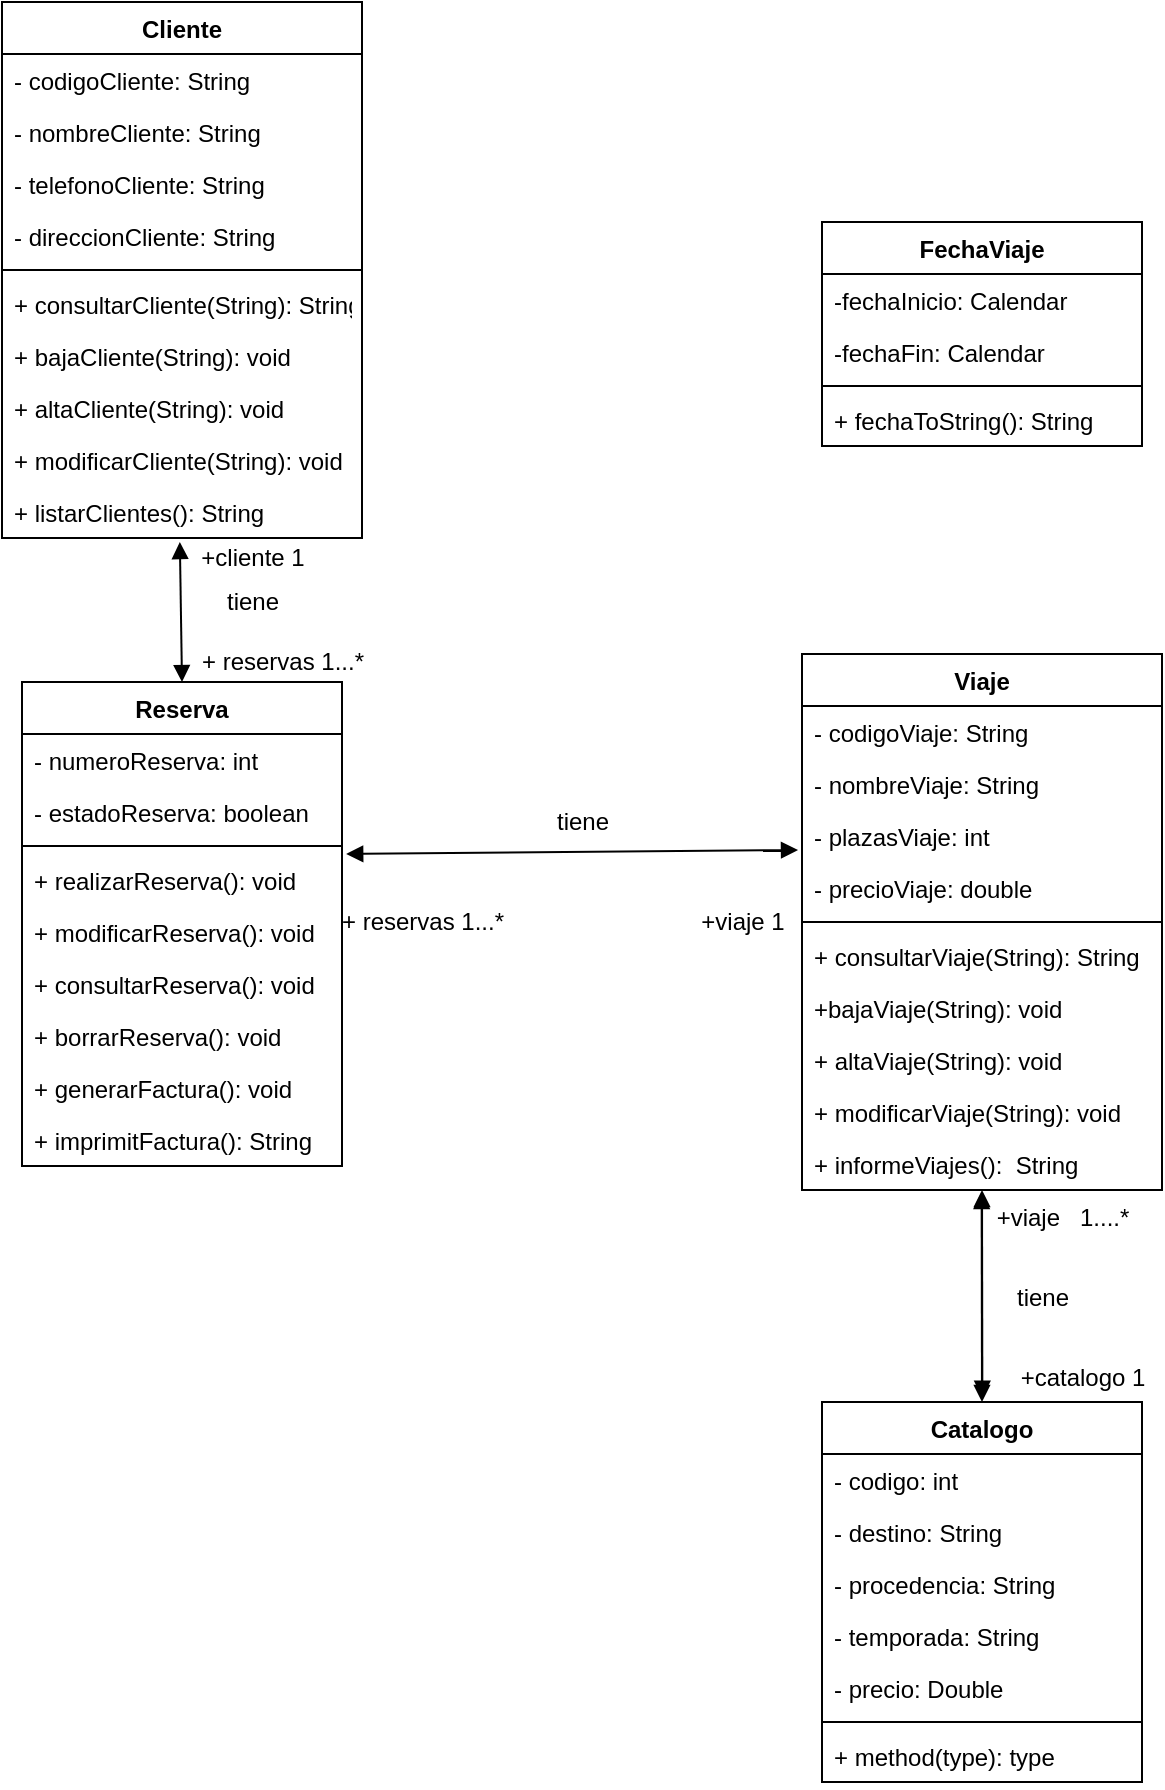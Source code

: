 <mxfile version="18.1.1" type="device"><diagram id="JUUsPmilgE-YleD3-N75" name="Page-1"><mxGraphModel dx="1574" dy="831" grid="1" gridSize="10" guides="1" tooltips="1" connect="1" arrows="1" fold="1" page="1" pageScale="1" pageWidth="827" pageHeight="1169" math="0" shadow="0"><root><mxCell id="0"/><mxCell id="1" parent="0"/><mxCell id="oj0mNHk6g7-yUygO2AWU-1" value="Cliente" style="swimlane;fontStyle=1;align=center;verticalAlign=top;childLayout=stackLayout;horizontal=1;startSize=26;horizontalStack=0;resizeParent=1;resizeParentMax=0;resizeLast=0;collapsible=1;marginBottom=0;" parent="1" vertex="1"><mxGeometry x="40" y="40" width="180" height="268" as="geometry"/></mxCell><mxCell id="oj0mNHk6g7-yUygO2AWU-2" value="- codigoCliente: String" style="text;strokeColor=none;fillColor=none;align=left;verticalAlign=top;spacingLeft=4;spacingRight=4;overflow=hidden;rotatable=0;points=[[0,0.5],[1,0.5]];portConstraint=eastwest;" parent="oj0mNHk6g7-yUygO2AWU-1" vertex="1"><mxGeometry y="26" width="180" height="26" as="geometry"/></mxCell><mxCell id="oj0mNHk6g7-yUygO2AWU-22" value="- nombreCliente: String" style="text;strokeColor=none;fillColor=none;align=left;verticalAlign=top;spacingLeft=4;spacingRight=4;overflow=hidden;rotatable=0;points=[[0,0.5],[1,0.5]];portConstraint=eastwest;" parent="oj0mNHk6g7-yUygO2AWU-1" vertex="1"><mxGeometry y="52" width="180" height="26" as="geometry"/></mxCell><mxCell id="oj0mNHk6g7-yUygO2AWU-23" value="- telefonoCliente: String" style="text;strokeColor=none;fillColor=none;align=left;verticalAlign=top;spacingLeft=4;spacingRight=4;overflow=hidden;rotatable=0;points=[[0,0.5],[1,0.5]];portConstraint=eastwest;" parent="oj0mNHk6g7-yUygO2AWU-1" vertex="1"><mxGeometry y="78" width="180" height="26" as="geometry"/></mxCell><mxCell id="oj0mNHk6g7-yUygO2AWU-24" value="- direccionCliente: String" style="text;strokeColor=none;fillColor=none;align=left;verticalAlign=top;spacingLeft=4;spacingRight=4;overflow=hidden;rotatable=0;points=[[0,0.5],[1,0.5]];portConstraint=eastwest;" parent="oj0mNHk6g7-yUygO2AWU-1" vertex="1"><mxGeometry y="104" width="180" height="26" as="geometry"/></mxCell><mxCell id="oj0mNHk6g7-yUygO2AWU-3" value="" style="line;strokeWidth=1;fillColor=none;align=left;verticalAlign=middle;spacingTop=-1;spacingLeft=3;spacingRight=3;rotatable=0;labelPosition=right;points=[];portConstraint=eastwest;" parent="oj0mNHk6g7-yUygO2AWU-1" vertex="1"><mxGeometry y="130" width="180" height="8" as="geometry"/></mxCell><mxCell id="I1hy1fW0SzO6rGjcOFN5-13" value="+ consultarCliente(String): String" style="text;strokeColor=none;fillColor=none;align=left;verticalAlign=top;spacingLeft=4;spacingRight=4;overflow=hidden;rotatable=0;points=[[0,0.5],[1,0.5]];portConstraint=eastwest;" parent="oj0mNHk6g7-yUygO2AWU-1" vertex="1"><mxGeometry y="138" width="180" height="26" as="geometry"/></mxCell><mxCell id="I1hy1fW0SzO6rGjcOFN5-14" value="+ bajaCliente(String): void" style="text;strokeColor=none;fillColor=none;align=left;verticalAlign=top;spacingLeft=4;spacingRight=4;overflow=hidden;rotatable=0;points=[[0,0.5],[1,0.5]];portConstraint=eastwest;" parent="oj0mNHk6g7-yUygO2AWU-1" vertex="1"><mxGeometry y="164" width="180" height="26" as="geometry"/></mxCell><mxCell id="I1hy1fW0SzO6rGjcOFN5-15" value="+ altaCliente(String): void" style="text;strokeColor=none;fillColor=none;align=left;verticalAlign=top;spacingLeft=4;spacingRight=4;overflow=hidden;rotatable=0;points=[[0,0.5],[1,0.5]];portConstraint=eastwest;" parent="oj0mNHk6g7-yUygO2AWU-1" vertex="1"><mxGeometry y="190" width="180" height="26" as="geometry"/></mxCell><mxCell id="I1hy1fW0SzO6rGjcOFN5-16" value="+ modificarCliente(String): void" style="text;strokeColor=none;fillColor=none;align=left;verticalAlign=top;spacingLeft=4;spacingRight=4;overflow=hidden;rotatable=0;points=[[0,0.5],[1,0.5]];portConstraint=eastwest;" parent="oj0mNHk6g7-yUygO2AWU-1" vertex="1"><mxGeometry y="216" width="180" height="26" as="geometry"/></mxCell><mxCell id="oj0mNHk6g7-yUygO2AWU-4" value="+ listarClientes(): String" style="text;strokeColor=none;fillColor=none;align=left;verticalAlign=top;spacingLeft=4;spacingRight=4;overflow=hidden;rotatable=0;points=[[0,0.5],[1,0.5]];portConstraint=eastwest;" parent="oj0mNHk6g7-yUygO2AWU-1" vertex="1"><mxGeometry y="242" width="180" height="26" as="geometry"/></mxCell><mxCell id="oj0mNHk6g7-yUygO2AWU-5" value="Viaje" style="swimlane;fontStyle=1;align=center;verticalAlign=top;childLayout=stackLayout;horizontal=1;startSize=26;horizontalStack=0;resizeParent=1;resizeParentMax=0;resizeLast=0;collapsible=1;marginBottom=0;" parent="1" vertex="1"><mxGeometry x="440" y="366" width="180" height="268" as="geometry"/></mxCell><mxCell id="oj0mNHk6g7-yUygO2AWU-25" value="- codigoViaje: String" style="text;strokeColor=none;fillColor=none;align=left;verticalAlign=top;spacingLeft=4;spacingRight=4;overflow=hidden;rotatable=0;points=[[0,0.5],[1,0.5]];portConstraint=eastwest;" parent="oj0mNHk6g7-yUygO2AWU-5" vertex="1"><mxGeometry y="26" width="180" height="26" as="geometry"/></mxCell><mxCell id="oj0mNHk6g7-yUygO2AWU-26" value="- nombreViaje: String" style="text;strokeColor=none;fillColor=none;align=left;verticalAlign=top;spacingLeft=4;spacingRight=4;overflow=hidden;rotatable=0;points=[[0,0.5],[1,0.5]];portConstraint=eastwest;" parent="oj0mNHk6g7-yUygO2AWU-5" vertex="1"><mxGeometry y="52" width="180" height="26" as="geometry"/></mxCell><mxCell id="oj0mNHk6g7-yUygO2AWU-28" value="- plazasViaje: int" style="text;strokeColor=none;fillColor=none;align=left;verticalAlign=top;spacingLeft=4;spacingRight=4;overflow=hidden;rotatable=0;points=[[0,0.5],[1,0.5]];portConstraint=eastwest;" parent="oj0mNHk6g7-yUygO2AWU-5" vertex="1"><mxGeometry y="78" width="180" height="26" as="geometry"/></mxCell><mxCell id="oj0mNHk6g7-yUygO2AWU-27" value="- precioViaje: double" style="text;strokeColor=none;fillColor=none;align=left;verticalAlign=top;spacingLeft=4;spacingRight=4;overflow=hidden;rotatable=0;points=[[0,0.5],[1,0.5]];portConstraint=eastwest;" parent="oj0mNHk6g7-yUygO2AWU-5" vertex="1"><mxGeometry y="104" width="180" height="26" as="geometry"/></mxCell><mxCell id="oj0mNHk6g7-yUygO2AWU-7" value="" style="line;strokeWidth=1;fillColor=none;align=left;verticalAlign=middle;spacingTop=-1;spacingLeft=3;spacingRight=3;rotatable=0;labelPosition=right;points=[];portConstraint=eastwest;" parent="oj0mNHk6g7-yUygO2AWU-5" vertex="1"><mxGeometry y="130" width="180" height="8" as="geometry"/></mxCell><mxCell id="oj0mNHk6g7-yUygO2AWU-8" value="+ consultarViaje(String): String" style="text;strokeColor=none;fillColor=none;align=left;verticalAlign=top;spacingLeft=4;spacingRight=4;overflow=hidden;rotatable=0;points=[[0,0.5],[1,0.5]];portConstraint=eastwest;" parent="oj0mNHk6g7-yUygO2AWU-5" vertex="1"><mxGeometry y="138" width="180" height="26" as="geometry"/></mxCell><mxCell id="I1hy1fW0SzO6rGjcOFN5-18" value="+bajaViaje(String): void" style="text;strokeColor=none;fillColor=none;align=left;verticalAlign=top;spacingLeft=4;spacingRight=4;overflow=hidden;rotatable=0;points=[[0,0.5],[1,0.5]];portConstraint=eastwest;" parent="oj0mNHk6g7-yUygO2AWU-5" vertex="1"><mxGeometry y="164" width="180" height="26" as="geometry"/></mxCell><mxCell id="I1hy1fW0SzO6rGjcOFN5-19" value="+ altaViaje(String): void" style="text;strokeColor=none;fillColor=none;align=left;verticalAlign=top;spacingLeft=4;spacingRight=4;overflow=hidden;rotatable=0;points=[[0,0.5],[1,0.5]];portConstraint=eastwest;" parent="oj0mNHk6g7-yUygO2AWU-5" vertex="1"><mxGeometry y="190" width="180" height="26" as="geometry"/></mxCell><mxCell id="I1hy1fW0SzO6rGjcOFN5-20" value="+ modificarViaje(String): void" style="text;strokeColor=none;fillColor=none;align=left;verticalAlign=top;spacingLeft=4;spacingRight=4;overflow=hidden;rotatable=0;points=[[0,0.5],[1,0.5]];portConstraint=eastwest;" parent="oj0mNHk6g7-yUygO2AWU-5" vertex="1"><mxGeometry y="216" width="180" height="26" as="geometry"/></mxCell><mxCell id="I1hy1fW0SzO6rGjcOFN5-17" value="+ informeViajes():  String" style="text;strokeColor=none;fillColor=none;align=left;verticalAlign=top;spacingLeft=4;spacingRight=4;overflow=hidden;rotatable=0;points=[[0,0.5],[1,0.5]];portConstraint=eastwest;" parent="oj0mNHk6g7-yUygO2AWU-5" vertex="1"><mxGeometry y="242" width="180" height="26" as="geometry"/></mxCell><mxCell id="oj0mNHk6g7-yUygO2AWU-9" value="Reserva" style="swimlane;fontStyle=1;align=center;verticalAlign=top;childLayout=stackLayout;horizontal=1;startSize=26;horizontalStack=0;resizeParent=1;resizeParentMax=0;resizeLast=0;collapsible=1;marginBottom=0;" parent="1" vertex="1"><mxGeometry x="50" y="380" width="160" height="242" as="geometry"/></mxCell><mxCell id="oj0mNHk6g7-yUygO2AWU-10" value="- numeroReserva: int" style="text;strokeColor=none;fillColor=none;align=left;verticalAlign=top;spacingLeft=4;spacingRight=4;overflow=hidden;rotatable=0;points=[[0,0.5],[1,0.5]];portConstraint=eastwest;" parent="oj0mNHk6g7-yUygO2AWU-9" vertex="1"><mxGeometry y="26" width="160" height="26" as="geometry"/></mxCell><mxCell id="oj0mNHk6g7-yUygO2AWU-29" value="- estadoReserva: boolean" style="text;strokeColor=none;fillColor=none;align=left;verticalAlign=top;spacingLeft=4;spacingRight=4;overflow=hidden;rotatable=0;points=[[0,0.5],[1,0.5]];portConstraint=eastwest;" parent="oj0mNHk6g7-yUygO2AWU-9" vertex="1"><mxGeometry y="52" width="160" height="26" as="geometry"/></mxCell><mxCell id="oj0mNHk6g7-yUygO2AWU-11" value="" style="line;strokeWidth=1;fillColor=none;align=left;verticalAlign=middle;spacingTop=-1;spacingLeft=3;spacingRight=3;rotatable=0;labelPosition=right;points=[];portConstraint=eastwest;" parent="oj0mNHk6g7-yUygO2AWU-9" vertex="1"><mxGeometry y="78" width="160" height="8" as="geometry"/></mxCell><mxCell id="oj0mNHk6g7-yUygO2AWU-30" value="+ realizarReserva(): void" style="text;strokeColor=none;fillColor=none;align=left;verticalAlign=top;spacingLeft=4;spacingRight=4;overflow=hidden;rotatable=0;points=[[0,0.5],[1,0.5]];portConstraint=eastwest;" parent="oj0mNHk6g7-yUygO2AWU-9" vertex="1"><mxGeometry y="86" width="160" height="26" as="geometry"/></mxCell><mxCell id="oj0mNHk6g7-yUygO2AWU-31" value="+ modificarReserva(): void" style="text;strokeColor=none;fillColor=none;align=left;verticalAlign=top;spacingLeft=4;spacingRight=4;overflow=hidden;rotatable=0;points=[[0,0.5],[1,0.5]];portConstraint=eastwest;" parent="oj0mNHk6g7-yUygO2AWU-9" vertex="1"><mxGeometry y="112" width="160" height="26" as="geometry"/></mxCell><mxCell id="oj0mNHk6g7-yUygO2AWU-32" value="+ consultarReserva(): void" style="text;strokeColor=none;fillColor=none;align=left;verticalAlign=top;spacingLeft=4;spacingRight=4;overflow=hidden;rotatable=0;points=[[0,0.5],[1,0.5]];portConstraint=eastwest;" parent="oj0mNHk6g7-yUygO2AWU-9" vertex="1"><mxGeometry y="138" width="160" height="26" as="geometry"/></mxCell><mxCell id="oj0mNHk6g7-yUygO2AWU-12" value="+ borrarReserva(): void" style="text;strokeColor=none;fillColor=none;align=left;verticalAlign=top;spacingLeft=4;spacingRight=4;overflow=hidden;rotatable=0;points=[[0,0.5],[1,0.5]];portConstraint=eastwest;" parent="oj0mNHk6g7-yUygO2AWU-9" vertex="1"><mxGeometry y="164" width="160" height="26" as="geometry"/></mxCell><mxCell id="oj0mNHk6g7-yUygO2AWU-33" value="+ generarFactura(): void" style="text;strokeColor=none;fillColor=none;align=left;verticalAlign=top;spacingLeft=4;spacingRight=4;overflow=hidden;rotatable=0;points=[[0,0.5],[1,0.5]];portConstraint=eastwest;" parent="oj0mNHk6g7-yUygO2AWU-9" vertex="1"><mxGeometry y="190" width="160" height="26" as="geometry"/></mxCell><mxCell id="I1hy1fW0SzO6rGjcOFN5-57" value="+ imprimitFactura(): String" style="text;strokeColor=none;fillColor=none;align=left;verticalAlign=top;spacingLeft=4;spacingRight=4;overflow=hidden;rotatable=0;points=[[0,0.5],[1,0.5]];portConstraint=eastwest;" parent="oj0mNHk6g7-yUygO2AWU-9" vertex="1"><mxGeometry y="216" width="160" height="26" as="geometry"/></mxCell><mxCell id="I1hy1fW0SzO6rGjcOFN5-1" value="Catalogo" style="swimlane;fontStyle=1;align=center;verticalAlign=top;childLayout=stackLayout;horizontal=1;startSize=26;horizontalStack=0;resizeParent=1;resizeParentMax=0;resizeLast=0;collapsible=1;marginBottom=0;" parent="1" vertex="1"><mxGeometry x="450" y="740" width="160" height="190" as="geometry"/></mxCell><mxCell id="I1hy1fW0SzO6rGjcOFN5-2" value="- codigo: int" style="text;strokeColor=none;fillColor=none;align=left;verticalAlign=top;spacingLeft=4;spacingRight=4;overflow=hidden;rotatable=0;points=[[0,0.5],[1,0.5]];portConstraint=eastwest;" parent="I1hy1fW0SzO6rGjcOFN5-1" vertex="1"><mxGeometry y="26" width="160" height="26" as="geometry"/></mxCell><mxCell id="I1hy1fW0SzO6rGjcOFN5-5" value="- destino: String" style="text;strokeColor=none;fillColor=none;align=left;verticalAlign=top;spacingLeft=4;spacingRight=4;overflow=hidden;rotatable=0;points=[[0,0.5],[1,0.5]];portConstraint=eastwest;" parent="I1hy1fW0SzO6rGjcOFN5-1" vertex="1"><mxGeometry y="52" width="160" height="26" as="geometry"/></mxCell><mxCell id="I1hy1fW0SzO6rGjcOFN5-7" value="- procedencia: String" style="text;strokeColor=none;fillColor=none;align=left;verticalAlign=top;spacingLeft=4;spacingRight=4;overflow=hidden;rotatable=0;points=[[0,0.5],[1,0.5]];portConstraint=eastwest;" parent="I1hy1fW0SzO6rGjcOFN5-1" vertex="1"><mxGeometry y="78" width="160" height="26" as="geometry"/></mxCell><mxCell id="I1hy1fW0SzO6rGjcOFN5-6" value="- temporada: String" style="text;strokeColor=none;fillColor=none;align=left;verticalAlign=top;spacingLeft=4;spacingRight=4;overflow=hidden;rotatable=0;points=[[0,0.5],[1,0.5]];portConstraint=eastwest;" parent="I1hy1fW0SzO6rGjcOFN5-1" vertex="1"><mxGeometry y="104" width="160" height="26" as="geometry"/></mxCell><mxCell id="I1hy1fW0SzO6rGjcOFN5-8" value="- precio: Double" style="text;strokeColor=none;fillColor=none;align=left;verticalAlign=top;spacingLeft=4;spacingRight=4;overflow=hidden;rotatable=0;points=[[0,0.5],[1,0.5]];portConstraint=eastwest;" parent="I1hy1fW0SzO6rGjcOFN5-1" vertex="1"><mxGeometry y="130" width="160" height="26" as="geometry"/></mxCell><mxCell id="I1hy1fW0SzO6rGjcOFN5-3" value="" style="line;strokeWidth=1;fillColor=none;align=left;verticalAlign=middle;spacingTop=-1;spacingLeft=3;spacingRight=3;rotatable=0;labelPosition=right;points=[];portConstraint=eastwest;" parent="I1hy1fW0SzO6rGjcOFN5-1" vertex="1"><mxGeometry y="156" width="160" height="8" as="geometry"/></mxCell><mxCell id="I1hy1fW0SzO6rGjcOFN5-4" value="+ method(type): type" style="text;strokeColor=none;fillColor=none;align=left;verticalAlign=top;spacingLeft=4;spacingRight=4;overflow=hidden;rotatable=0;points=[[0,0.5],[1,0.5]];portConstraint=eastwest;" parent="I1hy1fW0SzO6rGjcOFN5-1" vertex="1"><mxGeometry y="164" width="160" height="26" as="geometry"/></mxCell><mxCell id="I1hy1fW0SzO6rGjcOFN5-22" value="+cliente 1" style="text;html=1;resizable=0;autosize=1;align=center;verticalAlign=middle;points=[];fillColor=none;strokeColor=none;rounded=0;" parent="1" vertex="1"><mxGeometry x="130" y="308" width="70" height="20" as="geometry"/></mxCell><mxCell id="I1hy1fW0SzO6rGjcOFN5-23" value="tiene" style="text;html=1;resizable=0;autosize=1;align=center;verticalAlign=middle;points=[];fillColor=none;strokeColor=none;rounded=0;" parent="1" vertex="1"><mxGeometry x="145" y="330" width="40" height="20" as="geometry"/></mxCell><mxCell id="I1hy1fW0SzO6rGjcOFN5-24" value="+ reservas 1...*" style="text;html=1;resizable=0;autosize=1;align=center;verticalAlign=middle;points=[];fillColor=none;strokeColor=none;rounded=0;" parent="1" vertex="1"><mxGeometry x="130" y="360" width="100" height="20" as="geometry"/></mxCell><mxCell id="I1hy1fW0SzO6rGjcOFN5-27" value="" style="endArrow=block;startArrow=block;endFill=1;startFill=1;html=1;rounded=0;exitX=0.494;exitY=1.077;exitDx=0;exitDy=0;exitPerimeter=0;entryX=0.5;entryY=0;entryDx=0;entryDy=0;" parent="1" source="oj0mNHk6g7-yUygO2AWU-4" target="oj0mNHk6g7-yUygO2AWU-9" edge="1"><mxGeometry width="160" relative="1" as="geometry"><mxPoint x="220" y="173.5" as="sourcePoint"/><mxPoint x="220" y="380" as="targetPoint"/></mxGeometry></mxCell><mxCell id="I1hy1fW0SzO6rGjcOFN5-32" value="+viaje 1" style="text;html=1;resizable=0;autosize=1;align=center;verticalAlign=middle;points=[];fillColor=none;strokeColor=none;rounded=0;" parent="1" vertex="1"><mxGeometry x="380" y="490" width="60" height="20" as="geometry"/></mxCell><mxCell id="I1hy1fW0SzO6rGjcOFN5-33" value="tiene" style="text;html=1;resizable=0;autosize=1;align=center;verticalAlign=middle;points=[];fillColor=none;strokeColor=none;rounded=0;" parent="1" vertex="1"><mxGeometry x="310" y="440" width="40" height="20" as="geometry"/></mxCell><mxCell id="I1hy1fW0SzO6rGjcOFN5-34" value="+ reservas 1...*" style="text;html=1;resizable=0;autosize=1;align=center;verticalAlign=middle;points=[];fillColor=none;strokeColor=none;rounded=0;" parent="1" vertex="1"><mxGeometry x="200" y="490" width="100" height="20" as="geometry"/></mxCell><mxCell id="I1hy1fW0SzO6rGjcOFN5-35" value="" style="endArrow=block;startArrow=block;endFill=1;startFill=1;html=1;rounded=0;exitX=1.013;exitY=0;exitDx=0;exitDy=0;exitPerimeter=0;entryX=-0.011;entryY=0.769;entryDx=0;entryDy=0;entryPerimeter=0;" parent="1" source="oj0mNHk6g7-yUygO2AWU-30" target="oj0mNHk6g7-yUygO2AWU-28" edge="1"><mxGeometry width="160" relative="1" as="geometry"><mxPoint x="260.0" y="432.002" as="sourcePoint"/><mxPoint x="261.08" y="502" as="targetPoint"/></mxGeometry></mxCell><mxCell id="I1hy1fW0SzO6rGjcOFN5-36" value="FechaViaje" style="swimlane;fontStyle=1;align=center;verticalAlign=top;childLayout=stackLayout;horizontal=1;startSize=26;horizontalStack=0;resizeParent=1;resizeParentMax=0;resizeLast=0;collapsible=1;marginBottom=0;" parent="1" vertex="1"><mxGeometry x="450" y="150" width="160" height="112" as="geometry"/></mxCell><mxCell id="I1hy1fW0SzO6rGjcOFN5-37" value="-fechaInicio: Calendar" style="text;strokeColor=none;fillColor=none;align=left;verticalAlign=top;spacingLeft=4;spacingRight=4;overflow=hidden;rotatable=0;points=[[0,0.5],[1,0.5]];portConstraint=eastwest;" parent="I1hy1fW0SzO6rGjcOFN5-36" vertex="1"><mxGeometry y="26" width="160" height="26" as="geometry"/></mxCell><mxCell id="I1hy1fW0SzO6rGjcOFN5-40" value="-fechaFin: Calendar" style="text;strokeColor=none;fillColor=none;align=left;verticalAlign=top;spacingLeft=4;spacingRight=4;overflow=hidden;rotatable=0;points=[[0,0.5],[1,0.5]];portConstraint=eastwest;" parent="I1hy1fW0SzO6rGjcOFN5-36" vertex="1"><mxGeometry y="52" width="160" height="26" as="geometry"/></mxCell><mxCell id="I1hy1fW0SzO6rGjcOFN5-38" value="" style="line;strokeWidth=1;fillColor=none;align=left;verticalAlign=middle;spacingTop=-1;spacingLeft=3;spacingRight=3;rotatable=0;labelPosition=right;points=[];portConstraint=eastwest;" parent="I1hy1fW0SzO6rGjcOFN5-36" vertex="1"><mxGeometry y="78" width="160" height="8" as="geometry"/></mxCell><mxCell id="I1hy1fW0SzO6rGjcOFN5-39" value="+ fechaToString(): String" style="text;strokeColor=none;fillColor=none;align=left;verticalAlign=top;spacingLeft=4;spacingRight=4;overflow=hidden;rotatable=0;points=[[0,0.5],[1,0.5]];portConstraint=eastwest;" parent="I1hy1fW0SzO6rGjcOFN5-36" vertex="1"><mxGeometry y="86" width="160" height="26" as="geometry"/></mxCell><mxCell id="I1hy1fW0SzO6rGjcOFN5-51" value="" style="endArrow=block;startArrow=block;endFill=1;startFill=1;html=1;rounded=0;entryX=0.5;entryY=0;entryDx=0;entryDy=0;exitX=0.499;exitY=1.038;exitDx=0;exitDy=0;exitPerimeter=0;" parent="1" source="I1hy1fW0SzO6rGjcOFN5-17" target="I1hy1fW0SzO6rGjcOFN5-1" edge="1"><mxGeometry width="160" relative="1" as="geometry"><mxPoint x="360" y="680" as="sourcePoint"/><mxPoint x="520" y="680" as="targetPoint"/></mxGeometry></mxCell><mxCell id="I1hy1fW0SzO6rGjcOFN5-52" value="" style="endArrow=block;startArrow=block;endFill=1;startFill=1;html=1;rounded=0;exitX=0.5;exitY=0;exitDx=0;exitDy=0;entryX=0.499;entryY=1.084;entryDx=0;entryDy=0;entryPerimeter=0;" parent="1" edge="1"><mxGeometry width="160" relative="1" as="geometry"><mxPoint x="530.18" y="737.82" as="sourcePoint"/><mxPoint x="530.0" y="634.004" as="targetPoint"/></mxGeometry></mxCell><mxCell id="I1hy1fW0SzO6rGjcOFN5-53" value="+viaje&amp;nbsp; &amp;nbsp;1....*" style="text;html=1;resizable=0;autosize=1;align=center;verticalAlign=middle;points=[];fillColor=none;strokeColor=none;rounded=0;" parent="1" vertex="1"><mxGeometry x="530.18" y="637.82" width="80" height="20" as="geometry"/></mxCell><mxCell id="I1hy1fW0SzO6rGjcOFN5-54" value="+catalogo 1" style="text;html=1;resizable=0;autosize=1;align=center;verticalAlign=middle;points=[];fillColor=none;strokeColor=none;rounded=0;" parent="1" vertex="1"><mxGeometry x="540.18" y="717.82" width="80" height="20" as="geometry"/></mxCell><mxCell id="I1hy1fW0SzO6rGjcOFN5-55" value="tiene" style="text;html=1;resizable=0;autosize=1;align=center;verticalAlign=middle;points=[];fillColor=none;strokeColor=none;rounded=0;" parent="1" vertex="1"><mxGeometry x="540.18" y="677.82" width="40" height="20" as="geometry"/></mxCell></root></mxGraphModel></diagram></mxfile>